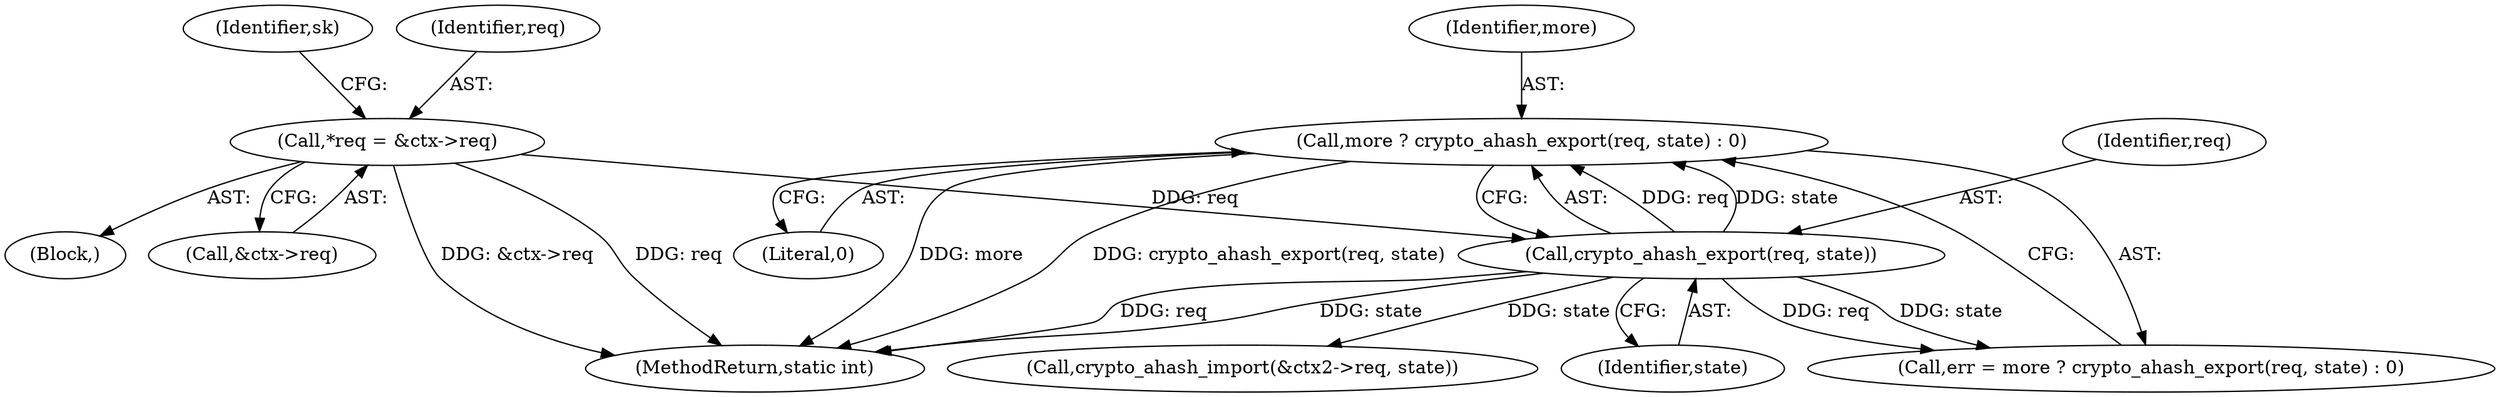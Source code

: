 digraph "0_linux_4afa5f9617927453ac04b24b584f6c718dfb4f45@API" {
"1000144" [label="(Call,more ? crypto_ahash_export(req, state) : 0)"];
"1000146" [label="(Call,crypto_ahash_export(req, state))"];
"1000123" [label="(Call,*req = &ctx->req)"];
"1000148" [label="(Identifier,state)"];
"1000123" [label="(Call,*req = &ctx->req)"];
"1000146" [label="(Call,crypto_ahash_export(req, state))"];
"1000125" [label="(Call,&ctx->req)"];
"1000145" [label="(Identifier,more)"];
"1000149" [label="(Literal,0)"];
"1000142" [label="(Call,err = more ? crypto_ahash_export(req, state) : 0)"];
"1000208" [label="(MethodReturn,static int)"];
"1000144" [label="(Call,more ? crypto_ahash_export(req, state) : 0)"];
"1000104" [label="(Block,)"];
"1000193" [label="(Call,crypto_ahash_import(&ctx2->req, state))"];
"1000136" [label="(Identifier,sk)"];
"1000147" [label="(Identifier,req)"];
"1000124" [label="(Identifier,req)"];
"1000144" -> "1000142"  [label="AST: "];
"1000144" -> "1000146"  [label="CFG: "];
"1000144" -> "1000149"  [label="CFG: "];
"1000145" -> "1000144"  [label="AST: "];
"1000146" -> "1000144"  [label="AST: "];
"1000149" -> "1000144"  [label="AST: "];
"1000142" -> "1000144"  [label="CFG: "];
"1000144" -> "1000208"  [label="DDG: more"];
"1000144" -> "1000208"  [label="DDG: crypto_ahash_export(req, state)"];
"1000146" -> "1000144"  [label="DDG: req"];
"1000146" -> "1000144"  [label="DDG: state"];
"1000146" -> "1000148"  [label="CFG: "];
"1000147" -> "1000146"  [label="AST: "];
"1000148" -> "1000146"  [label="AST: "];
"1000146" -> "1000208"  [label="DDG: state"];
"1000146" -> "1000208"  [label="DDG: req"];
"1000146" -> "1000142"  [label="DDG: req"];
"1000146" -> "1000142"  [label="DDG: state"];
"1000123" -> "1000146"  [label="DDG: req"];
"1000146" -> "1000193"  [label="DDG: state"];
"1000123" -> "1000104"  [label="AST: "];
"1000123" -> "1000125"  [label="CFG: "];
"1000124" -> "1000123"  [label="AST: "];
"1000125" -> "1000123"  [label="AST: "];
"1000136" -> "1000123"  [label="CFG: "];
"1000123" -> "1000208"  [label="DDG: &ctx->req"];
"1000123" -> "1000208"  [label="DDG: req"];
}
